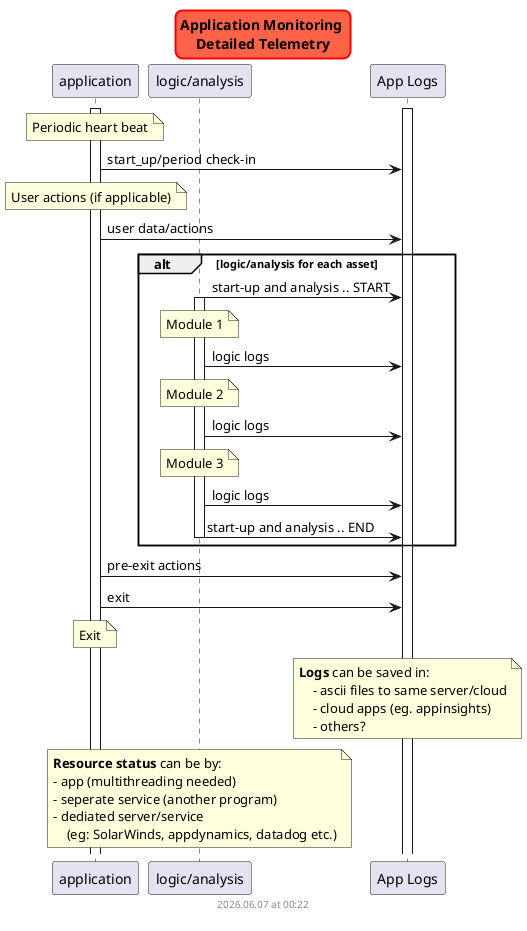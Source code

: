 @startuml Application Detailed Telemetry
skinparam titleBorderRoundCorner 15
skinparam titleBorderThickness 2
skinparam titleBorderColor red
skinparam titleBackgroundColor Tomato

title Application Monitoring \nDetailed Telemetry

    participant "application" as app
    participant "logic/analysis" as logic
    participant "App Logs" as logs
    
    activate app
    activate logs

   
    note over app: Periodic heart beat
        app-> logs: start_up/period check-in
 
    note over app: User actions (if applicable)
        app-> logs: user data/actions


    alt logic/analysis for each asset
        logic-> logs: start-up and analysis .. START
        activate logic

        note over logic: Module 1
        logic-> logs: logic logs
        note over logic: Module 2
        logic-> logs: logic logs
        note over logic: Module 3
        logic-> logs: logic logs

        logic-> logs: start-up and analysis .. END
        deactivate logic
    end group
    
    app-> logs: pre-exit actions
    app-> logs: exit
    note over app: Exit

note over logs
    <b>Logs</b> can be saved in:
        - ascii files to same server/cloud
        - cloud apps (eg. appinsights)
        - others?
end note

note over logic
    <b>Resource status</b> can be by: 
    - app (multithreading needed)
    - seperate service (another program)
    - dediated server/service 
        (eg: SolarWinds, appdynamics, datadog etc.)
end note


footer
%date("yyyy.MM.dd' at 'HH:mm")
%filename()
end footer

@enduml
